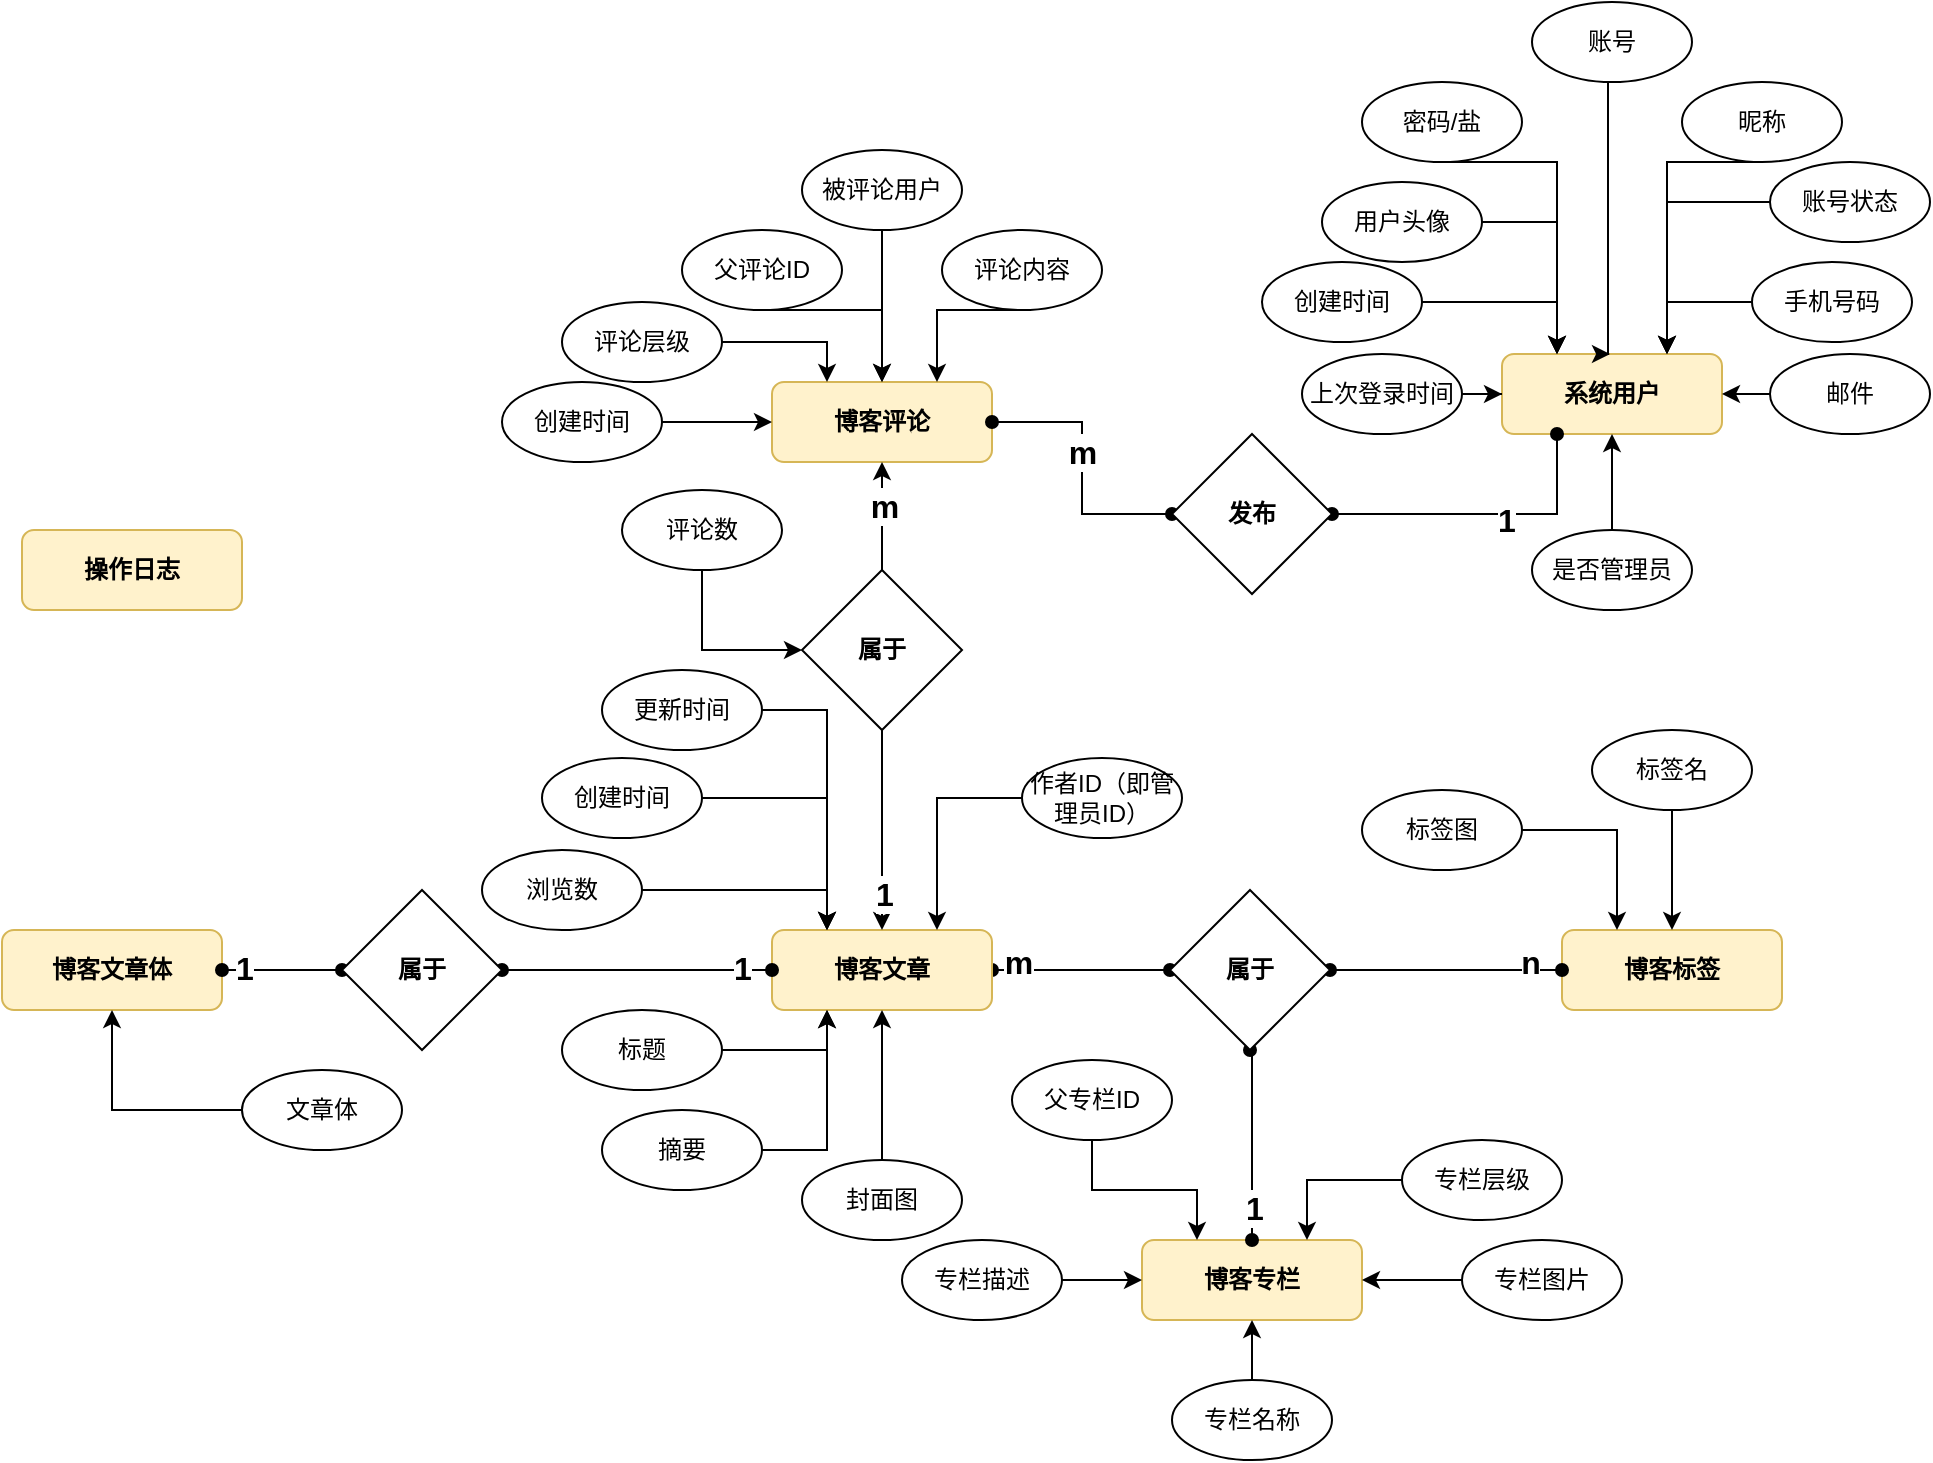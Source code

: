 <mxfile version="21.1.1" type="device">
  <diagram id="R2lEEEUBdFMjLlhIrx00" name="Page-1">
    <mxGraphModel dx="2085" dy="1925" grid="1" gridSize="10" guides="1" tooltips="1" connect="1" arrows="1" fold="1" page="1" pageScale="1" pageWidth="850" pageHeight="1100" math="0" shadow="0" extFonts="Permanent Marker^https://fonts.googleapis.com/css?family=Permanent+Marker">
      <root>
        <mxCell id="0" />
        <mxCell id="1" parent="0" />
        <mxCell id="ELuX9LEtV_usaJb3bB8n-26" style="edgeStyle=orthogonalEdgeStyle;rounded=0;orthogonalLoop=1;jettySize=auto;html=1;entryX=0;entryY=0.5;entryDx=0;entryDy=0;startArrow=oval;startFill=1;endArrow=oval;endFill=1;jumpSize=10;fontSize=18;" edge="1" parent="1" source="ELuX9LEtV_usaJb3bB8n-2" target="ELuX9LEtV_usaJb3bB8n-40">
          <mxGeometry relative="1" as="geometry">
            <mxPoint x="495" y="440" as="targetPoint" />
            <Array as="points">
              <mxPoint x="490" y="390" />
              <mxPoint x="490" y="390" />
            </Array>
          </mxGeometry>
        </mxCell>
        <mxCell id="ELuX9LEtV_usaJb3bB8n-28" value="m" style="edgeLabel;html=1;align=center;verticalAlign=middle;resizable=0;points=[];fontSize=16;fontStyle=1" vertex="1" connectable="0" parent="ELuX9LEtV_usaJb3bB8n-26">
          <mxGeometry x="-0.813" y="5" relative="1" as="geometry">
            <mxPoint x="4" y="1" as="offset" />
          </mxGeometry>
        </mxCell>
        <mxCell id="ELuX9LEtV_usaJb3bB8n-2" value="博客文章" style="rounded=1;whiteSpace=wrap;html=1;fillColor=#fff2cc;strokeColor=#d6b656;fontStyle=1" vertex="1" parent="1">
          <mxGeometry x="315" y="370" width="110" height="40" as="geometry" />
        </mxCell>
        <mxCell id="ELuX9LEtV_usaJb3bB8n-3" value="博客文章体" style="rounded=1;whiteSpace=wrap;html=1;fillColor=#fff2cc;strokeColor=#d6b656;fontStyle=1" vertex="1" parent="1">
          <mxGeometry x="-70" y="370" width="110" height="40" as="geometry" />
        </mxCell>
        <mxCell id="ELuX9LEtV_usaJb3bB8n-4" value="博客评论" style="rounded=1;whiteSpace=wrap;html=1;fillColor=#fff2cc;strokeColor=#d6b656;fontStyle=1" vertex="1" parent="1">
          <mxGeometry x="315" y="96" width="110" height="40" as="geometry" />
        </mxCell>
        <mxCell id="ELuX9LEtV_usaJb3bB8n-5" value="系统用户" style="rounded=1;whiteSpace=wrap;html=1;fillColor=#fff2cc;strokeColor=#d6b656;fontStyle=1" vertex="1" parent="1">
          <mxGeometry x="680" y="82" width="110" height="40" as="geometry" />
        </mxCell>
        <mxCell id="ELuX9LEtV_usaJb3bB8n-6" value="博客标签" style="rounded=1;whiteSpace=wrap;html=1;fillColor=#fff2cc;strokeColor=#d6b656;fontStyle=1" vertex="1" parent="1">
          <mxGeometry x="710" y="370" width="110" height="40" as="geometry" />
        </mxCell>
        <mxCell id="ELuX9LEtV_usaJb3bB8n-7" value="博客专栏" style="rounded=1;whiteSpace=wrap;html=1;fillColor=#fff2cc;strokeColor=#d6b656;fontStyle=1" vertex="1" parent="1">
          <mxGeometry x="500" y="525" width="110" height="40" as="geometry" />
        </mxCell>
        <mxCell id="ELuX9LEtV_usaJb3bB8n-8" value="操作日志" style="rounded=1;whiteSpace=wrap;html=1;fillColor=#fff2cc;strokeColor=#d6b656;fontStyle=1" vertex="1" parent="1">
          <mxGeometry x="-60" y="170" width="110" height="40" as="geometry" />
        </mxCell>
        <mxCell id="ELuX9LEtV_usaJb3bB8n-18" value="" style="edgeStyle=orthogonalEdgeStyle;rounded=0;orthogonalLoop=1;jettySize=auto;html=1;entryX=0.25;entryY=1;entryDx=0;entryDy=0;" edge="1" parent="1" source="ELuX9LEtV_usaJb3bB8n-9" target="ELuX9LEtV_usaJb3bB8n-2">
          <mxGeometry relative="1" as="geometry" />
        </mxCell>
        <mxCell id="ELuX9LEtV_usaJb3bB8n-9" value="标题" style="ellipse;whiteSpace=wrap;html=1;" vertex="1" parent="1">
          <mxGeometry x="210" y="410" width="80" height="40" as="geometry" />
        </mxCell>
        <mxCell id="ELuX9LEtV_usaJb3bB8n-19" style="edgeStyle=orthogonalEdgeStyle;rounded=0;orthogonalLoop=1;jettySize=auto;html=1;entryX=0.25;entryY=1;entryDx=0;entryDy=0;" edge="1" parent="1" source="ELuX9LEtV_usaJb3bB8n-10" target="ELuX9LEtV_usaJb3bB8n-2">
          <mxGeometry relative="1" as="geometry" />
        </mxCell>
        <mxCell id="ELuX9LEtV_usaJb3bB8n-10" value="摘要" style="ellipse;whiteSpace=wrap;html=1;" vertex="1" parent="1">
          <mxGeometry x="230" y="460" width="80" height="40" as="geometry" />
        </mxCell>
        <mxCell id="ELuX9LEtV_usaJb3bB8n-21" style="edgeStyle=orthogonalEdgeStyle;rounded=0;orthogonalLoop=1;jettySize=auto;html=1;entryX=0.5;entryY=1;entryDx=0;entryDy=0;" edge="1" parent="1" source="ELuX9LEtV_usaJb3bB8n-12" target="ELuX9LEtV_usaJb3bB8n-2">
          <mxGeometry relative="1" as="geometry" />
        </mxCell>
        <mxCell id="ELuX9LEtV_usaJb3bB8n-12" value="封面图" style="ellipse;whiteSpace=wrap;html=1;" vertex="1" parent="1">
          <mxGeometry x="330" y="485" width="80" height="40" as="geometry" />
        </mxCell>
        <mxCell id="ELuX9LEtV_usaJb3bB8n-23" style="edgeStyle=orthogonalEdgeStyle;rounded=0;orthogonalLoop=1;jettySize=auto;html=1;entryX=0.25;entryY=0;entryDx=0;entryDy=0;" edge="1" parent="1" source="ELuX9LEtV_usaJb3bB8n-14" target="ELuX9LEtV_usaJb3bB8n-2">
          <mxGeometry relative="1" as="geometry" />
        </mxCell>
        <mxCell id="ELuX9LEtV_usaJb3bB8n-14" value="浏览数" style="ellipse;whiteSpace=wrap;html=1;" vertex="1" parent="1">
          <mxGeometry x="170" y="330" width="80" height="40" as="geometry" />
        </mxCell>
        <mxCell id="ELuX9LEtV_usaJb3bB8n-24" style="edgeStyle=orthogonalEdgeStyle;rounded=0;orthogonalLoop=1;jettySize=auto;html=1;entryX=0.25;entryY=0;entryDx=0;entryDy=0;" edge="1" parent="1" source="ELuX9LEtV_usaJb3bB8n-15" target="ELuX9LEtV_usaJb3bB8n-2">
          <mxGeometry relative="1" as="geometry" />
        </mxCell>
        <mxCell id="ELuX9LEtV_usaJb3bB8n-15" value="创建时间" style="ellipse;whiteSpace=wrap;html=1;" vertex="1" parent="1">
          <mxGeometry x="200" y="284" width="80" height="40" as="geometry" />
        </mxCell>
        <mxCell id="ELuX9LEtV_usaJb3bB8n-48" style="edgeStyle=orthogonalEdgeStyle;rounded=0;orthogonalLoop=1;jettySize=auto;html=1;entryX=0.25;entryY=0;entryDx=0;entryDy=0;" edge="1" parent="1" source="ELuX9LEtV_usaJb3bB8n-16" target="ELuX9LEtV_usaJb3bB8n-2">
          <mxGeometry relative="1" as="geometry" />
        </mxCell>
        <mxCell id="ELuX9LEtV_usaJb3bB8n-16" value="更新时间" style="ellipse;whiteSpace=wrap;html=1;" vertex="1" parent="1">
          <mxGeometry x="230" y="240" width="80" height="40" as="geometry" />
        </mxCell>
        <mxCell id="ELuX9LEtV_usaJb3bB8n-124" style="edgeStyle=orthogonalEdgeStyle;rounded=0;orthogonalLoop=1;jettySize=auto;html=1;entryX=0;entryY=0.5;entryDx=0;entryDy=0;" edge="1" parent="1" source="ELuX9LEtV_usaJb3bB8n-17" target="ELuX9LEtV_usaJb3bB8n-57">
          <mxGeometry relative="1" as="geometry">
            <Array as="points">
              <mxPoint x="280" y="230" />
            </Array>
          </mxGeometry>
        </mxCell>
        <mxCell id="ELuX9LEtV_usaJb3bB8n-17" value="评论数" style="ellipse;whiteSpace=wrap;html=1;" vertex="1" parent="1">
          <mxGeometry x="240" y="150" width="80" height="40" as="geometry" />
        </mxCell>
        <mxCell id="ELuX9LEtV_usaJb3bB8n-33" value="" style="edgeStyle=orthogonalEdgeStyle;rounded=0;orthogonalLoop=1;jettySize=auto;html=1;" edge="1" parent="1" source="ELuX9LEtV_usaJb3bB8n-30" target="ELuX9LEtV_usaJb3bB8n-7">
          <mxGeometry relative="1" as="geometry" />
        </mxCell>
        <mxCell id="ELuX9LEtV_usaJb3bB8n-30" value="专栏名称" style="ellipse;whiteSpace=wrap;html=1;" vertex="1" parent="1">
          <mxGeometry x="515" y="595" width="80" height="40" as="geometry" />
        </mxCell>
        <mxCell id="ELuX9LEtV_usaJb3bB8n-36" style="edgeStyle=orthogonalEdgeStyle;rounded=0;orthogonalLoop=1;jettySize=auto;html=1;entryX=0.5;entryY=0;entryDx=0;entryDy=0;startArrow=oval;startFill=1;endArrow=oval;endFill=1;jumpSize=10;fontSize=18;exitX=0.5;exitY=1;exitDx=0;exitDy=0;" edge="1" parent="1" source="ELuX9LEtV_usaJb3bB8n-40" target="ELuX9LEtV_usaJb3bB8n-7">
          <mxGeometry relative="1" as="geometry">
            <mxPoint x="495" y="520" as="sourcePoint" />
            <mxPoint x="520" y="590" as="targetPoint" />
            <Array as="points">
              <mxPoint x="555" y="430" />
            </Array>
          </mxGeometry>
        </mxCell>
        <mxCell id="ELuX9LEtV_usaJb3bB8n-95" value="&lt;b&gt;&lt;font style=&quot;font-size: 16px;&quot;&gt;1&lt;/font&gt;&lt;/b&gt;" style="edgeLabel;html=1;align=center;verticalAlign=middle;resizable=0;points=[];" vertex="1" connectable="0" parent="ELuX9LEtV_usaJb3bB8n-36">
          <mxGeometry x="0.204" y="1" relative="1" as="geometry">
            <mxPoint y="22" as="offset" />
          </mxGeometry>
        </mxCell>
        <mxCell id="ELuX9LEtV_usaJb3bB8n-83" value="" style="edgeStyle=orthogonalEdgeStyle;rounded=0;orthogonalLoop=1;jettySize=auto;html=1;startArrow=oval;startFill=1;endArrow=oval;endFill=1;" edge="1" parent="1" source="ELuX9LEtV_usaJb3bB8n-40" target="ELuX9LEtV_usaJb3bB8n-6">
          <mxGeometry relative="1" as="geometry" />
        </mxCell>
        <mxCell id="ELuX9LEtV_usaJb3bB8n-85" value="n" style="edgeLabel;html=1;align=center;verticalAlign=middle;resizable=0;points=[];fontStyle=1;fontSize=16;" vertex="1" connectable="0" parent="ELuX9LEtV_usaJb3bB8n-83">
          <mxGeometry x="0.725" y="4" relative="1" as="geometry">
            <mxPoint as="offset" />
          </mxGeometry>
        </mxCell>
        <mxCell id="ELuX9LEtV_usaJb3bB8n-40" value="&lt;b&gt;属于&lt;/b&gt;" style="rhombus;whiteSpace=wrap;html=1;" vertex="1" parent="1">
          <mxGeometry x="514" y="350" width="80" height="80" as="geometry" />
        </mxCell>
        <mxCell id="ELuX9LEtV_usaJb3bB8n-41" style="edgeStyle=orthogonalEdgeStyle;rounded=0;orthogonalLoop=1;jettySize=auto;html=1;entryX=0;entryY=0.5;entryDx=0;entryDy=0;startArrow=oval;startFill=1;endArrow=oval;endFill=1;jumpSize=10;fontSize=18;exitX=0;exitY=0.5;exitDx=0;exitDy=0;" edge="1" parent="1">
          <mxGeometry relative="1" as="geometry">
            <mxPoint x="90" y="400" as="sourcePoint" />
            <mxPoint x="90" y="400" as="targetPoint" />
            <Array as="points" />
          </mxGeometry>
        </mxCell>
        <mxCell id="ELuX9LEtV_usaJb3bB8n-44" style="edgeStyle=orthogonalEdgeStyle;rounded=0;orthogonalLoop=1;jettySize=auto;html=1;entryX=1;entryY=0.5;entryDx=0;entryDy=0;startArrow=oval;startFill=1;endArrow=oval;endFill=1;jumpSize=10;fontSize=18;exitX=0;exitY=0.5;exitDx=0;exitDy=0;" edge="1" parent="1" source="ELuX9LEtV_usaJb3bB8n-53" target="ELuX9LEtV_usaJb3bB8n-3">
          <mxGeometry relative="1" as="geometry">
            <mxPoint x="90" y="394" as="sourcePoint" />
            <mxPoint x="100" y="594" as="targetPoint" />
            <Array as="points" />
          </mxGeometry>
        </mxCell>
        <mxCell id="ELuX9LEtV_usaJb3bB8n-45" value="1" style="edgeLabel;html=1;align=center;verticalAlign=middle;resizable=0;points=[];fontSize=16;fontStyle=1" vertex="1" connectable="0" parent="ELuX9LEtV_usaJb3bB8n-44">
          <mxGeometry x="-0.813" y="5" relative="1" as="geometry">
            <mxPoint x="-44" y="-6" as="offset" />
          </mxGeometry>
        </mxCell>
        <mxCell id="ELuX9LEtV_usaJb3bB8n-49" value="" style="edgeStyle=orthogonalEdgeStyle;rounded=0;orthogonalLoop=1;jettySize=auto;html=1;startArrow=oval;startFill=1;endArrow=oval;endFill=1;jumpSize=10;fontSize=18;entryX=1;entryY=0.5;entryDx=0;entryDy=0;" edge="1" parent="1">
          <mxGeometry relative="1" as="geometry">
            <mxPoint x="315" y="390" as="sourcePoint" />
            <mxPoint x="180" y="390" as="targetPoint" />
            <Array as="points">
              <mxPoint x="315" y="390" />
            </Array>
          </mxGeometry>
        </mxCell>
        <mxCell id="ELuX9LEtV_usaJb3bB8n-50" value="1" style="edgeLabel;html=1;align=center;verticalAlign=middle;resizable=0;points=[];fontSize=16;fontStyle=1" vertex="1" connectable="0" parent="ELuX9LEtV_usaJb3bB8n-49">
          <mxGeometry x="-0.813" y="5" relative="1" as="geometry">
            <mxPoint x="-3" y="-6" as="offset" />
          </mxGeometry>
        </mxCell>
        <mxCell id="ELuX9LEtV_usaJb3bB8n-53" value="&lt;b&gt;属于&lt;/b&gt;" style="rhombus;whiteSpace=wrap;html=1;" vertex="1" parent="1">
          <mxGeometry x="100" y="350" width="80" height="80" as="geometry" />
        </mxCell>
        <mxCell id="ELuX9LEtV_usaJb3bB8n-56" value="" style="edgeStyle=orthogonalEdgeStyle;rounded=0;orthogonalLoop=1;jettySize=auto;html=1;" edge="1" parent="1" source="ELuX9LEtV_usaJb3bB8n-55" target="ELuX9LEtV_usaJb3bB8n-3">
          <mxGeometry relative="1" as="geometry" />
        </mxCell>
        <mxCell id="ELuX9LEtV_usaJb3bB8n-55" value="文章体" style="ellipse;whiteSpace=wrap;html=1;" vertex="1" parent="1">
          <mxGeometry x="50" y="440" width="80" height="40" as="geometry" />
        </mxCell>
        <mxCell id="ELuX9LEtV_usaJb3bB8n-58" style="edgeStyle=orthogonalEdgeStyle;rounded=0;orthogonalLoop=1;jettySize=auto;html=1;" edge="1" parent="1" source="ELuX9LEtV_usaJb3bB8n-57" target="ELuX9LEtV_usaJb3bB8n-2">
          <mxGeometry relative="1" as="geometry" />
        </mxCell>
        <mxCell id="ELuX9LEtV_usaJb3bB8n-60" value="&lt;font style=&quot;font-size: 16px;&quot;&gt;&lt;b&gt;1&lt;/b&gt;&lt;/font&gt;" style="edgeLabel;html=1;align=center;verticalAlign=middle;resizable=0;points=[];" vertex="1" connectable="0" parent="ELuX9LEtV_usaJb3bB8n-58">
          <mxGeometry x="0.637" y="1" relative="1" as="geometry">
            <mxPoint as="offset" />
          </mxGeometry>
        </mxCell>
        <mxCell id="ELuX9LEtV_usaJb3bB8n-59" value="" style="edgeStyle=orthogonalEdgeStyle;rounded=0;orthogonalLoop=1;jettySize=auto;html=1;exitX=0.5;exitY=0.125;exitDx=0;exitDy=0;exitPerimeter=0;" edge="1" parent="1" source="ELuX9LEtV_usaJb3bB8n-57" target="ELuX9LEtV_usaJb3bB8n-4">
          <mxGeometry relative="1" as="geometry">
            <mxPoint x="370" y="174" as="sourcePoint" />
          </mxGeometry>
        </mxCell>
        <mxCell id="ELuX9LEtV_usaJb3bB8n-61" value="&lt;b&gt;&lt;font style=&quot;font-size: 16px;&quot;&gt;m&lt;/font&gt;&lt;/b&gt;" style="edgeLabel;html=1;align=center;verticalAlign=middle;resizable=0;points=[];" vertex="1" connectable="0" parent="ELuX9LEtV_usaJb3bB8n-59">
          <mxGeometry x="0.309" y="-1" relative="1" as="geometry">
            <mxPoint as="offset" />
          </mxGeometry>
        </mxCell>
        <mxCell id="ELuX9LEtV_usaJb3bB8n-57" value="&lt;b&gt;属于&lt;/b&gt;" style="rhombus;whiteSpace=wrap;html=1;" vertex="1" parent="1">
          <mxGeometry x="330" y="190" width="80" height="80" as="geometry" />
        </mxCell>
        <mxCell id="ELuX9LEtV_usaJb3bB8n-67" value="" style="edgeStyle=orthogonalEdgeStyle;rounded=0;orthogonalLoop=1;jettySize=auto;html=1;entryX=0.75;entryY=0;entryDx=0;entryDy=0;" edge="1" parent="1" source="ELuX9LEtV_usaJb3bB8n-63" target="ELuX9LEtV_usaJb3bB8n-4">
          <mxGeometry relative="1" as="geometry">
            <Array as="points">
              <mxPoint x="398" y="60" />
            </Array>
          </mxGeometry>
        </mxCell>
        <mxCell id="ELuX9LEtV_usaJb3bB8n-63" value="评论内容" style="ellipse;whiteSpace=wrap;html=1;" vertex="1" parent="1">
          <mxGeometry x="400" y="20" width="80" height="40" as="geometry" />
        </mxCell>
        <mxCell id="ELuX9LEtV_usaJb3bB8n-66" value="" style="edgeStyle=orthogonalEdgeStyle;rounded=0;orthogonalLoop=1;jettySize=auto;html=1;" edge="1" parent="1" source="ELuX9LEtV_usaJb3bB8n-64" target="ELuX9LEtV_usaJb3bB8n-4">
          <mxGeometry relative="1" as="geometry" />
        </mxCell>
        <mxCell id="ELuX9LEtV_usaJb3bB8n-64" value="创建时间" style="ellipse;whiteSpace=wrap;html=1;" vertex="1" parent="1">
          <mxGeometry x="180" y="96" width="80" height="40" as="geometry" />
        </mxCell>
        <mxCell id="ELuX9LEtV_usaJb3bB8n-74" style="edgeStyle=orthogonalEdgeStyle;rounded=0;orthogonalLoop=1;jettySize=auto;html=1;entryX=0.25;entryY=0;entryDx=0;entryDy=0;" edge="1" parent="1" source="ELuX9LEtV_usaJb3bB8n-68" target="ELuX9LEtV_usaJb3bB8n-4">
          <mxGeometry relative="1" as="geometry" />
        </mxCell>
        <mxCell id="ELuX9LEtV_usaJb3bB8n-68" value="评论层级" style="ellipse;whiteSpace=wrap;html=1;" vertex="1" parent="1">
          <mxGeometry x="210" y="56" width="80" height="40" as="geometry" />
        </mxCell>
        <mxCell id="ELuX9LEtV_usaJb3bB8n-72" style="edgeStyle=orthogonalEdgeStyle;rounded=0;orthogonalLoop=1;jettySize=auto;html=1;entryX=0.5;entryY=0;entryDx=0;entryDy=0;" edge="1" parent="1" source="ELuX9LEtV_usaJb3bB8n-70" target="ELuX9LEtV_usaJb3bB8n-4">
          <mxGeometry relative="1" as="geometry" />
        </mxCell>
        <mxCell id="ELuX9LEtV_usaJb3bB8n-70" value="被评论用户" style="ellipse;whiteSpace=wrap;html=1;" vertex="1" parent="1">
          <mxGeometry x="330" y="-20" width="80" height="40" as="geometry" />
        </mxCell>
        <mxCell id="ELuX9LEtV_usaJb3bB8n-77" value="" style="edgeStyle=orthogonalEdgeStyle;rounded=0;orthogonalLoop=1;jettySize=auto;html=1;" edge="1" parent="1" source="ELuX9LEtV_usaJb3bB8n-75" target="ELuX9LEtV_usaJb3bB8n-4">
          <mxGeometry relative="1" as="geometry">
            <Array as="points">
              <mxPoint x="310" y="60" />
              <mxPoint x="370" y="60" />
            </Array>
          </mxGeometry>
        </mxCell>
        <mxCell id="ELuX9LEtV_usaJb3bB8n-75" value="父评论ID" style="ellipse;whiteSpace=wrap;html=1;" vertex="1" parent="1">
          <mxGeometry x="270" y="20" width="80" height="40" as="geometry" />
        </mxCell>
        <mxCell id="ELuX9LEtV_usaJb3bB8n-88" value="" style="edgeStyle=orthogonalEdgeStyle;rounded=0;orthogonalLoop=1;jettySize=auto;html=1;" edge="1" parent="1" source="ELuX9LEtV_usaJb3bB8n-86" target="ELuX9LEtV_usaJb3bB8n-7">
          <mxGeometry relative="1" as="geometry" />
        </mxCell>
        <mxCell id="ELuX9LEtV_usaJb3bB8n-86" value="专栏描述" style="ellipse;whiteSpace=wrap;html=1;" vertex="1" parent="1">
          <mxGeometry x="380" y="525" width="80" height="40" as="geometry" />
        </mxCell>
        <mxCell id="ELuX9LEtV_usaJb3bB8n-89" value="" style="edgeStyle=orthogonalEdgeStyle;rounded=0;orthogonalLoop=1;jettySize=auto;html=1;" edge="1" parent="1" source="ELuX9LEtV_usaJb3bB8n-87" target="ELuX9LEtV_usaJb3bB8n-7">
          <mxGeometry relative="1" as="geometry" />
        </mxCell>
        <mxCell id="ELuX9LEtV_usaJb3bB8n-87" value="专栏图片" style="ellipse;whiteSpace=wrap;html=1;" vertex="1" parent="1">
          <mxGeometry x="660" y="525" width="80" height="40" as="geometry" />
        </mxCell>
        <mxCell id="ELuX9LEtV_usaJb3bB8n-91" style="edgeStyle=orthogonalEdgeStyle;rounded=0;orthogonalLoop=1;jettySize=auto;html=1;entryX=0.25;entryY=0;entryDx=0;entryDy=0;" edge="1" parent="1" source="ELuX9LEtV_usaJb3bB8n-90" target="ELuX9LEtV_usaJb3bB8n-7">
          <mxGeometry relative="1" as="geometry" />
        </mxCell>
        <mxCell id="ELuX9LEtV_usaJb3bB8n-90" value="父专栏ID" style="ellipse;whiteSpace=wrap;html=1;" vertex="1" parent="1">
          <mxGeometry x="435" y="435" width="80" height="40" as="geometry" />
        </mxCell>
        <mxCell id="ELuX9LEtV_usaJb3bB8n-93" style="edgeStyle=orthogonalEdgeStyle;rounded=0;orthogonalLoop=1;jettySize=auto;html=1;entryX=0.75;entryY=0;entryDx=0;entryDy=0;" edge="1" parent="1" source="ELuX9LEtV_usaJb3bB8n-92" target="ELuX9LEtV_usaJb3bB8n-7">
          <mxGeometry relative="1" as="geometry" />
        </mxCell>
        <mxCell id="ELuX9LEtV_usaJb3bB8n-92" value="专栏层级" style="ellipse;whiteSpace=wrap;html=1;" vertex="1" parent="1">
          <mxGeometry x="630" y="475" width="80" height="40" as="geometry" />
        </mxCell>
        <mxCell id="ELuX9LEtV_usaJb3bB8n-103" style="edgeStyle=orthogonalEdgeStyle;rounded=0;orthogonalLoop=1;jettySize=auto;html=1;entryX=0.25;entryY=0;entryDx=0;entryDy=0;" edge="1" parent="1" source="ELuX9LEtV_usaJb3bB8n-96" target="ELuX9LEtV_usaJb3bB8n-6">
          <mxGeometry relative="1" as="geometry" />
        </mxCell>
        <mxCell id="ELuX9LEtV_usaJb3bB8n-96" value="标签图" style="ellipse;whiteSpace=wrap;html=1;" vertex="1" parent="1">
          <mxGeometry x="610" y="300" width="80" height="40" as="geometry" />
        </mxCell>
        <mxCell id="ELuX9LEtV_usaJb3bB8n-101" value="" style="edgeStyle=orthogonalEdgeStyle;rounded=0;orthogonalLoop=1;jettySize=auto;html=1;" edge="1" parent="1" source="ELuX9LEtV_usaJb3bB8n-100" target="ELuX9LEtV_usaJb3bB8n-6">
          <mxGeometry relative="1" as="geometry" />
        </mxCell>
        <mxCell id="ELuX9LEtV_usaJb3bB8n-100" value="标签名" style="ellipse;whiteSpace=wrap;html=1;" vertex="1" parent="1">
          <mxGeometry x="725" y="270" width="80" height="40" as="geometry" />
        </mxCell>
        <mxCell id="ELuX9LEtV_usaJb3bB8n-116" style="edgeStyle=orthogonalEdgeStyle;rounded=0;orthogonalLoop=1;jettySize=auto;html=1;entryX=0.75;entryY=0;entryDx=0;entryDy=0;" edge="1" parent="1" source="ELuX9LEtV_usaJb3bB8n-104" target="ELuX9LEtV_usaJb3bB8n-5">
          <mxGeometry relative="1" as="geometry">
            <Array as="points">
              <mxPoint x="763" y="-14" />
            </Array>
          </mxGeometry>
        </mxCell>
        <mxCell id="ELuX9LEtV_usaJb3bB8n-104" value="昵称" style="ellipse;whiteSpace=wrap;html=1;" vertex="1" parent="1">
          <mxGeometry x="770" y="-54" width="80" height="40" as="geometry" />
        </mxCell>
        <mxCell id="ELuX9LEtV_usaJb3bB8n-118" style="edgeStyle=orthogonalEdgeStyle;rounded=0;orthogonalLoop=1;jettySize=auto;html=1;entryX=0.75;entryY=0;entryDx=0;entryDy=0;" edge="1" parent="1" source="ELuX9LEtV_usaJb3bB8n-105" target="ELuX9LEtV_usaJb3bB8n-5">
          <mxGeometry relative="1" as="geometry" />
        </mxCell>
        <mxCell id="ELuX9LEtV_usaJb3bB8n-105" value="账号状态" style="ellipse;whiteSpace=wrap;html=1;" vertex="1" parent="1">
          <mxGeometry x="814" y="-14" width="80" height="40" as="geometry" />
        </mxCell>
        <mxCell id="ELuX9LEtV_usaJb3bB8n-117" style="edgeStyle=orthogonalEdgeStyle;rounded=0;orthogonalLoop=1;jettySize=auto;html=1;entryX=0.25;entryY=0;entryDx=0;entryDy=0;" edge="1" parent="1" source="ELuX9LEtV_usaJb3bB8n-106" target="ELuX9LEtV_usaJb3bB8n-5">
          <mxGeometry relative="1" as="geometry">
            <mxPoint x="730" y="46.0" as="targetPoint" />
          </mxGeometry>
        </mxCell>
        <mxCell id="ELuX9LEtV_usaJb3bB8n-106" value="用户头像" style="ellipse;whiteSpace=wrap;html=1;" vertex="1" parent="1">
          <mxGeometry x="590" y="-4" width="80" height="40" as="geometry" />
        </mxCell>
        <mxCell id="ELuX9LEtV_usaJb3bB8n-122" style="edgeStyle=orthogonalEdgeStyle;rounded=0;orthogonalLoop=1;jettySize=auto;html=1;" edge="1" parent="1" source="ELuX9LEtV_usaJb3bB8n-107" target="ELuX9LEtV_usaJb3bB8n-5">
          <mxGeometry relative="1" as="geometry" />
        </mxCell>
        <mxCell id="ELuX9LEtV_usaJb3bB8n-107" value="邮件" style="ellipse;whiteSpace=wrap;html=1;" vertex="1" parent="1">
          <mxGeometry x="814" y="82" width="80" height="40" as="geometry" />
        </mxCell>
        <mxCell id="ELuX9LEtV_usaJb3bB8n-119" style="edgeStyle=orthogonalEdgeStyle;rounded=0;orthogonalLoop=1;jettySize=auto;html=1;entryX=0.25;entryY=0;entryDx=0;entryDy=0;" edge="1" parent="1" source="ELuX9LEtV_usaJb3bB8n-108" target="ELuX9LEtV_usaJb3bB8n-5">
          <mxGeometry relative="1" as="geometry" />
        </mxCell>
        <mxCell id="ELuX9LEtV_usaJb3bB8n-108" value="创建时间" style="ellipse;whiteSpace=wrap;html=1;" vertex="1" parent="1">
          <mxGeometry x="560" y="36" width="80" height="40" as="geometry" />
        </mxCell>
        <mxCell id="ELuX9LEtV_usaJb3bB8n-121" style="edgeStyle=orthogonalEdgeStyle;rounded=0;orthogonalLoop=1;jettySize=auto;html=1;entryX=0;entryY=0.5;entryDx=0;entryDy=0;" edge="1" parent="1" source="ELuX9LEtV_usaJb3bB8n-109" target="ELuX9LEtV_usaJb3bB8n-5">
          <mxGeometry relative="1" as="geometry" />
        </mxCell>
        <mxCell id="ELuX9LEtV_usaJb3bB8n-109" value="上次登录时间" style="ellipse;whiteSpace=wrap;html=1;" vertex="1" parent="1">
          <mxGeometry x="580" y="82" width="80" height="40" as="geometry" />
        </mxCell>
        <mxCell id="ELuX9LEtV_usaJb3bB8n-114" style="edgeStyle=orthogonalEdgeStyle;rounded=0;orthogonalLoop=1;jettySize=auto;html=1;entryX=0.25;entryY=0;entryDx=0;entryDy=0;" edge="1" parent="1" source="ELuX9LEtV_usaJb3bB8n-110" target="ELuX9LEtV_usaJb3bB8n-5">
          <mxGeometry relative="1" as="geometry">
            <Array as="points">
              <mxPoint x="708" y="-14" />
            </Array>
          </mxGeometry>
        </mxCell>
        <mxCell id="ELuX9LEtV_usaJb3bB8n-110" value="密码/盐" style="ellipse;whiteSpace=wrap;html=1;" vertex="1" parent="1">
          <mxGeometry x="610" y="-54" width="80" height="40" as="geometry" />
        </mxCell>
        <mxCell id="ELuX9LEtV_usaJb3bB8n-115" style="edgeStyle=orthogonalEdgeStyle;rounded=0;orthogonalLoop=1;jettySize=auto;html=1;entryX=0.5;entryY=0;entryDx=0;entryDy=0;" edge="1" parent="1">
          <mxGeometry relative="1" as="geometry">
            <mxPoint x="733" y="-54.006" as="sourcePoint" />
            <mxPoint x="734" y="82" as="targetPoint" />
            <Array as="points">
              <mxPoint x="733" y="82" />
            </Array>
          </mxGeometry>
        </mxCell>
        <mxCell id="ELuX9LEtV_usaJb3bB8n-111" value="账号" style="ellipse;whiteSpace=wrap;html=1;" vertex="1" parent="1">
          <mxGeometry x="695" y="-94" width="80" height="40" as="geometry" />
        </mxCell>
        <mxCell id="ELuX9LEtV_usaJb3bB8n-120" style="edgeStyle=orthogonalEdgeStyle;rounded=0;orthogonalLoop=1;jettySize=auto;html=1;entryX=0.75;entryY=0;entryDx=0;entryDy=0;" edge="1" parent="1" source="ELuX9LEtV_usaJb3bB8n-112" target="ELuX9LEtV_usaJb3bB8n-5">
          <mxGeometry relative="1" as="geometry" />
        </mxCell>
        <mxCell id="ELuX9LEtV_usaJb3bB8n-112" value="手机号码" style="ellipse;whiteSpace=wrap;html=1;" vertex="1" parent="1">
          <mxGeometry x="805" y="36" width="80" height="40" as="geometry" />
        </mxCell>
        <mxCell id="ELuX9LEtV_usaJb3bB8n-123" style="edgeStyle=orthogonalEdgeStyle;rounded=0;orthogonalLoop=1;jettySize=auto;html=1;entryX=0.5;entryY=1;entryDx=0;entryDy=0;" edge="1" parent="1" source="ELuX9LEtV_usaJb3bB8n-113" target="ELuX9LEtV_usaJb3bB8n-5">
          <mxGeometry relative="1" as="geometry">
            <mxPoint x="740" y="126.0" as="targetPoint" />
          </mxGeometry>
        </mxCell>
        <mxCell id="ELuX9LEtV_usaJb3bB8n-113" value="是否管理员" style="ellipse;whiteSpace=wrap;html=1;" vertex="1" parent="1">
          <mxGeometry x="695" y="170" width="80" height="40" as="geometry" />
        </mxCell>
        <mxCell id="ELuX9LEtV_usaJb3bB8n-126" style="edgeStyle=orthogonalEdgeStyle;rounded=0;orthogonalLoop=1;jettySize=auto;html=1;entryX=1;entryY=0.5;entryDx=0;entryDy=0;startArrow=oval;startFill=1;endArrow=oval;endFill=1;" edge="1" parent="1" source="ELuX9LEtV_usaJb3bB8n-125" target="ELuX9LEtV_usaJb3bB8n-4">
          <mxGeometry relative="1" as="geometry" />
        </mxCell>
        <mxCell id="ELuX9LEtV_usaJb3bB8n-129" value="m" style="edgeLabel;html=1;align=center;verticalAlign=middle;resizable=0;points=[];fontSize=16;fontStyle=1" vertex="1" connectable="0" parent="ELuX9LEtV_usaJb3bB8n-126">
          <mxGeometry x="0.12" relative="1" as="geometry">
            <mxPoint as="offset" />
          </mxGeometry>
        </mxCell>
        <mxCell id="ELuX9LEtV_usaJb3bB8n-127" style="edgeStyle=orthogonalEdgeStyle;rounded=0;orthogonalLoop=1;jettySize=auto;html=1;entryX=0.25;entryY=1;entryDx=0;entryDy=0;startArrow=oval;startFill=1;endArrow=oval;endFill=1;" edge="1" parent="1" source="ELuX9LEtV_usaJb3bB8n-125" target="ELuX9LEtV_usaJb3bB8n-5">
          <mxGeometry relative="1" as="geometry" />
        </mxCell>
        <mxCell id="ELuX9LEtV_usaJb3bB8n-128" value="1" style="edgeLabel;html=1;align=center;verticalAlign=middle;resizable=0;points=[];fontSize=16;fontStyle=1" vertex="1" connectable="0" parent="ELuX9LEtV_usaJb3bB8n-127">
          <mxGeometry x="0.134" y="-3" relative="1" as="geometry">
            <mxPoint as="offset" />
          </mxGeometry>
        </mxCell>
        <mxCell id="ELuX9LEtV_usaJb3bB8n-125" value="&lt;b&gt;发布&lt;/b&gt;" style="rhombus;whiteSpace=wrap;html=1;" vertex="1" parent="1">
          <mxGeometry x="515" y="122" width="80" height="80" as="geometry" />
        </mxCell>
        <mxCell id="ELuX9LEtV_usaJb3bB8n-131" style="edgeStyle=orthogonalEdgeStyle;rounded=0;orthogonalLoop=1;jettySize=auto;html=1;entryX=0.75;entryY=0;entryDx=0;entryDy=0;" edge="1" parent="1" source="ELuX9LEtV_usaJb3bB8n-130" target="ELuX9LEtV_usaJb3bB8n-2">
          <mxGeometry relative="1" as="geometry" />
        </mxCell>
        <mxCell id="ELuX9LEtV_usaJb3bB8n-130" value="作者ID（即管理员ID）" style="ellipse;whiteSpace=wrap;html=1;" vertex="1" parent="1">
          <mxGeometry x="440" y="284" width="80" height="40" as="geometry" />
        </mxCell>
      </root>
    </mxGraphModel>
  </diagram>
</mxfile>
